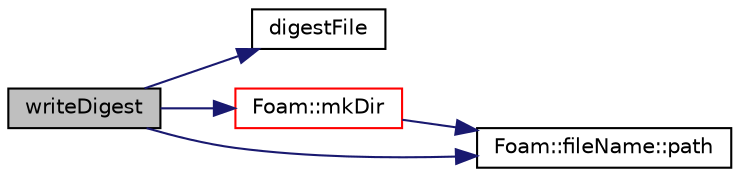 digraph "writeDigest"
{
  bgcolor="transparent";
  edge [fontname="Helvetica",fontsize="10",labelfontname="Helvetica",labelfontsize="10"];
  node [fontname="Helvetica",fontsize="10",shape=record];
  rankdir="LR";
  Node376 [label="writeDigest",height=0.2,width=0.4,color="black", fillcolor="grey75", style="filled", fontcolor="black"];
  Node376 -> Node377 [color="midnightblue",fontsize="10",style="solid",fontname="Helvetica"];
  Node377 [label="digestFile",height=0.2,width=0.4,color="black",URL="$a27189.html#ab36c057c7371b515dfd1fce0488581ca",tooltip="Path for SHA1Digest. "];
  Node376 -> Node378 [color="midnightblue",fontsize="10",style="solid",fontname="Helvetica"];
  Node378 [label="Foam::mkDir",height=0.2,width=0.4,color="red",URL="$a21851.html#a2ae410f2311adf94d66451b7423fdf4e",tooltip="Make a directory and return an error if it could not be created. "];
  Node378 -> Node433 [color="midnightblue",fontsize="10",style="solid",fontname="Helvetica"];
  Node433 [label="Foam::fileName::path",height=0.2,width=0.4,color="black",URL="$a29541.html#abe7b9078c8e7356c6131b70a8f729372",tooltip="Return directory path name (part before last /) "];
  Node376 -> Node433 [color="midnightblue",fontsize="10",style="solid",fontname="Helvetica"];
}
